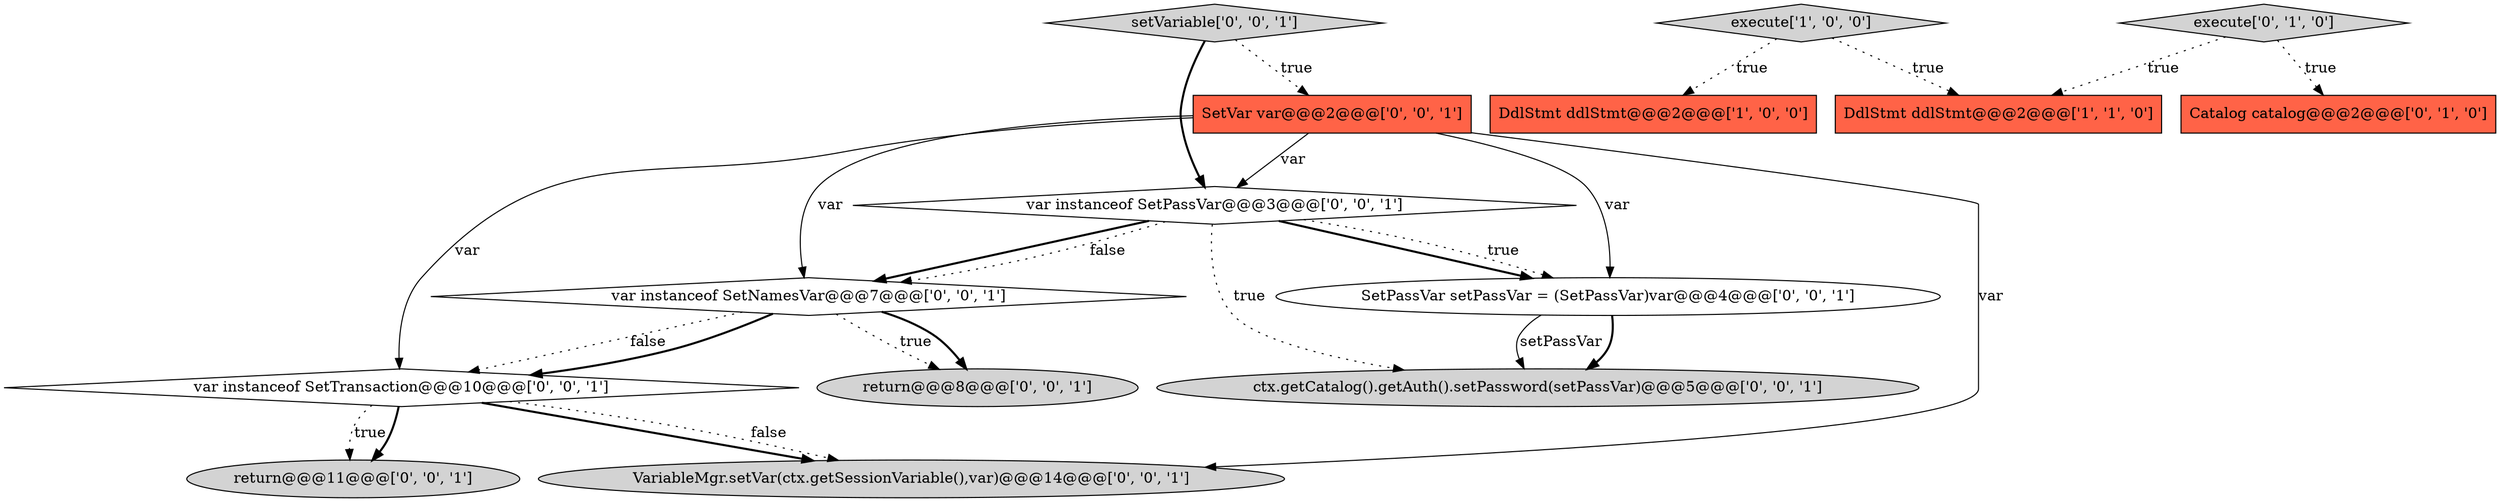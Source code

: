 digraph {
10 [style = filled, label = "ctx.getCatalog().getAuth().setPassword(setPassVar)@@@5@@@['0', '0', '1']", fillcolor = lightgray, shape = ellipse image = "AAA0AAABBB3BBB"];
2 [style = filled, label = "execute['1', '0', '0']", fillcolor = lightgray, shape = diamond image = "AAA0AAABBB1BBB"];
13 [style = filled, label = "return@@@8@@@['0', '0', '1']", fillcolor = lightgray, shape = ellipse image = "AAA0AAABBB3BBB"];
5 [style = filled, label = "var instanceof SetTransaction@@@10@@@['0', '0', '1']", fillcolor = white, shape = diamond image = "AAA0AAABBB3BBB"];
3 [style = filled, label = "execute['0', '1', '0']", fillcolor = lightgray, shape = diamond image = "AAA0AAABBB2BBB"];
12 [style = filled, label = "return@@@11@@@['0', '0', '1']", fillcolor = lightgray, shape = ellipse image = "AAA0AAABBB3BBB"];
6 [style = filled, label = "SetVar var@@@2@@@['0', '0', '1']", fillcolor = tomato, shape = box image = "AAA0AAABBB3BBB"];
8 [style = filled, label = "setVariable['0', '0', '1']", fillcolor = lightgray, shape = diamond image = "AAA0AAABBB3BBB"];
4 [style = filled, label = "Catalog catalog@@@2@@@['0', '1', '0']", fillcolor = tomato, shape = box image = "AAA0AAABBB2BBB"];
0 [style = filled, label = "DdlStmt ddlStmt@@@2@@@['1', '0', '0']", fillcolor = tomato, shape = box image = "AAA0AAABBB1BBB"];
9 [style = filled, label = "var instanceof SetNamesVar@@@7@@@['0', '0', '1']", fillcolor = white, shape = diamond image = "AAA0AAABBB3BBB"];
11 [style = filled, label = "SetPassVar setPassVar = (SetPassVar)var@@@4@@@['0', '0', '1']", fillcolor = white, shape = ellipse image = "AAA0AAABBB3BBB"];
14 [style = filled, label = "VariableMgr.setVar(ctx.getSessionVariable(),var)@@@14@@@['0', '0', '1']", fillcolor = lightgray, shape = ellipse image = "AAA0AAABBB3BBB"];
7 [style = filled, label = "var instanceof SetPassVar@@@3@@@['0', '0', '1']", fillcolor = white, shape = diamond image = "AAA0AAABBB3BBB"];
1 [style = filled, label = "DdlStmt ddlStmt@@@2@@@['1', '1', '0']", fillcolor = tomato, shape = box image = "AAA0AAABBB1BBB"];
5->14 [style = bold, label=""];
6->7 [style = solid, label="var"];
3->1 [style = dotted, label="true"];
6->14 [style = solid, label="var"];
7->9 [style = bold, label=""];
7->10 [style = dotted, label="true"];
9->13 [style = dotted, label="true"];
5->14 [style = dotted, label="false"];
8->6 [style = dotted, label="true"];
9->13 [style = bold, label=""];
7->9 [style = dotted, label="false"];
6->5 [style = solid, label="var"];
5->12 [style = dotted, label="true"];
6->9 [style = solid, label="var"];
9->5 [style = dotted, label="false"];
6->11 [style = solid, label="var"];
7->11 [style = bold, label=""];
7->11 [style = dotted, label="true"];
2->1 [style = dotted, label="true"];
11->10 [style = bold, label=""];
3->4 [style = dotted, label="true"];
11->10 [style = solid, label="setPassVar"];
8->7 [style = bold, label=""];
5->12 [style = bold, label=""];
2->0 [style = dotted, label="true"];
9->5 [style = bold, label=""];
}
